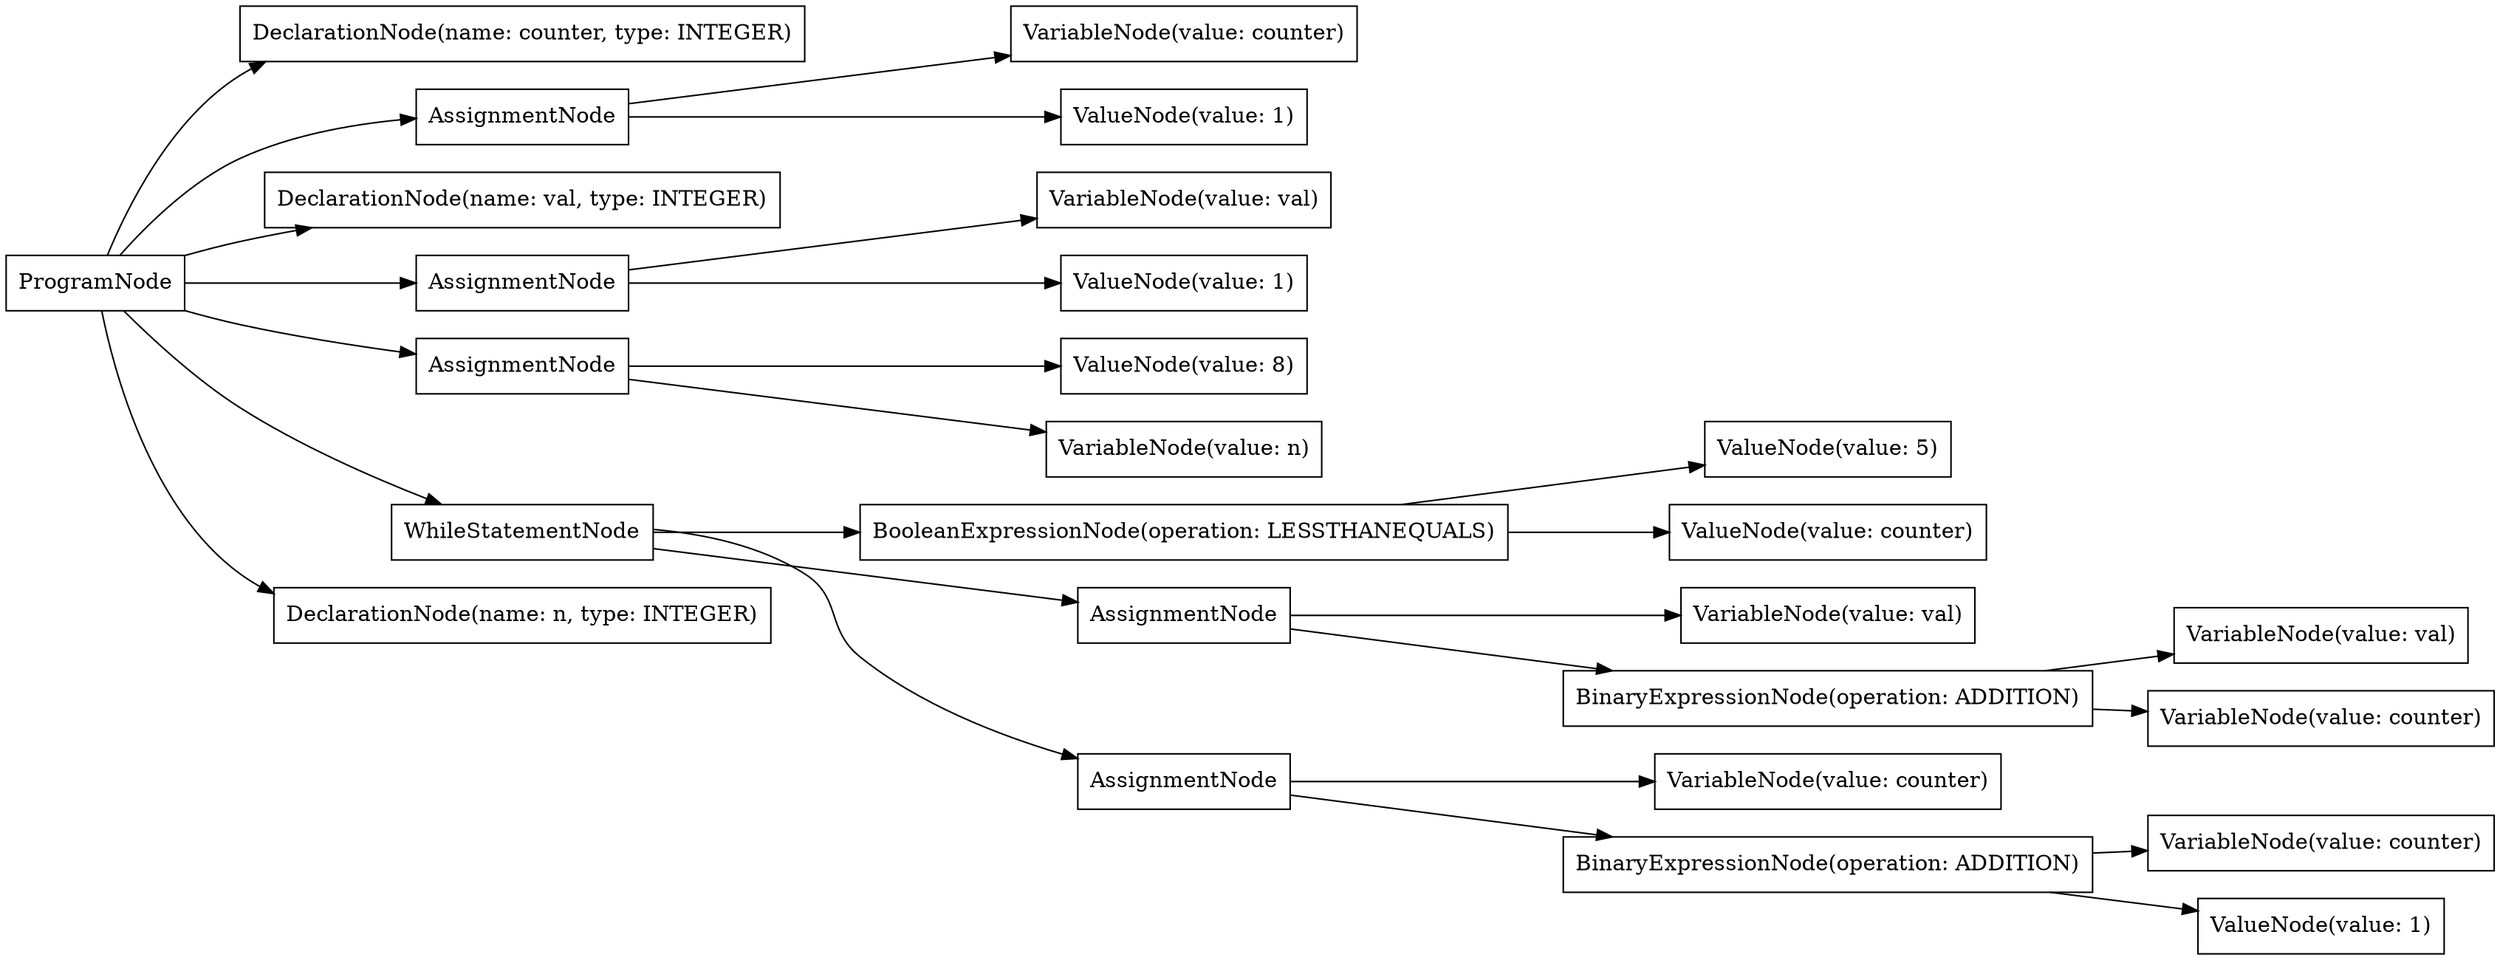digraph G {
rankdir=LR
"f780951c-36a0-41c2-a02a-29e79add90ae" [label="ValueNode(value: 5)" shape="box"];
"545aef54-21bd-4ade-bb91-00bae7cd7f0a" [label="VariableNode(value: val)" shape="box"];
"0c5cba87-d37a-459b-aaf0-c27a24651a50" [label="VariableNode(value: val)" shape="box"];
"c78d5a6d-a496-42a5-9289-59c6960a3b90" [label="ValueNode(value: 1)" shape="box"];
"8685633a-37cf-43c3-87bd-11dd3acab81e" [label="DeclarationNode(name: counter, type: INTEGER)" shape="box"];
"62d59c29-ebca-4318-9f96-68c61915ad63" [label="AssignmentNode" shape="box"];
"2f6e39c3-ea99-4b55-a2ea-b81a25d73f8a" [label="VariableNode(value: counter)" shape="box"];
"c6c6ac7f-b51b-496c-a910-ab948af97c23" [label="VariableNode(value: counter)" shape="box"];
"b9070f4e-c5f9-43ec-998c-19e8c149c2e6" [label="VariableNode(value: counter)" shape="box"];
"f8bc645f-fadd-4321-aac8-51fce8567b9d" [label="BinaryExpressionNode(operation: ADDITION)" shape="box"];
"2fb8ecee-4b78-427b-8e26-248224de974c" [label="DeclarationNode(name: val, type: INTEGER)" shape="box"];
"3300b806-6d74-4e6e-ab98-602b8beaa6e6" [label="ValueNode(value: 1)" shape="box"];
"3b809f38-b716-414b-9683-18c6093a27be" [label="AssignmentNode" shape="box"];
"b2159f06-70ff-4152-a23a-a8b918df0604" [label="ValueNode(value: 8)" shape="box"];
"8f2d3bf6-ee2b-44bd-b4f7-e7ae03bffbc1" [label="BooleanExpressionNode(operation: LESSTHANEQUALS)" shape="box"];
"201bb855-d890-4aff-9a83-a93ebfa92e5b" [label="VariableNode(value: val)" shape="box"];
"b5434d12-b315-4698-9198-5345354078b1" [label="ProgramNode" shape="box"];
"4147aa55-38e0-47bb-ac3b-f2da06c860d0" [label="VariableNode(value: counter)" shape="box"];
"7317992c-6127-4b3f-8471-e035152068b5" [label="AssignmentNode" shape="box"];
"2c7eda34-4dd0-4a88-a7f2-f2c9ed904eca" [label="VariableNode(value: n)" shape="box"];
"60ae2045-4525-420b-8735-849ea556ac4b" [label="ValueNode(value: 1)" shape="box"];
"c401440a-1cfe-43c5-a094-9b4464467553" [label="AssignmentNode" shape="box"];
"aab3af41-5de8-4fde-988c-3a7c3a4e778f" [label="AssignmentNode" shape="box"];
"da3b732d-46c6-4f44-b1ee-f392c50ce31d" [label="ValueNode(value: counter)" shape="box"];
"622244b5-b326-41c7-a211-e734c69c0a33" [label="WhileStatementNode" shape="box"];
"b67133ec-7a9c-4617-ae04-3065010b5f41" [label="BinaryExpressionNode(operation: ADDITION)" shape="box"];
"97f3ce93-60a3-4443-ac03-6437269ba210" [label="DeclarationNode(name: n, type: INTEGER)" shape="box"];
"b5434d12-b315-4698-9198-5345354078b1" -> "97f3ce93-60a3-4443-ac03-6437269ba210";
"b5434d12-b315-4698-9198-5345354078b1" -> "2fb8ecee-4b78-427b-8e26-248224de974c";
"b5434d12-b315-4698-9198-5345354078b1" -> "8685633a-37cf-43c3-87bd-11dd3acab81e";
"b5434d12-b315-4698-9198-5345354078b1" -> "7317992c-6127-4b3f-8471-e035152068b5";
"7317992c-6127-4b3f-8471-e035152068b5" -> "2c7eda34-4dd0-4a88-a7f2-f2c9ed904eca";
"7317992c-6127-4b3f-8471-e035152068b5" -> "b2159f06-70ff-4152-a23a-a8b918df0604";
"b5434d12-b315-4698-9198-5345354078b1" -> "3b809f38-b716-414b-9683-18c6093a27be";
"3b809f38-b716-414b-9683-18c6093a27be" -> "0c5cba87-d37a-459b-aaf0-c27a24651a50";
"3b809f38-b716-414b-9683-18c6093a27be" -> "c78d5a6d-a496-42a5-9289-59c6960a3b90";
"b5434d12-b315-4698-9198-5345354078b1" -> "62d59c29-ebca-4318-9f96-68c61915ad63";
"62d59c29-ebca-4318-9f96-68c61915ad63" -> "2f6e39c3-ea99-4b55-a2ea-b81a25d73f8a";
"62d59c29-ebca-4318-9f96-68c61915ad63" -> "3300b806-6d74-4e6e-ab98-602b8beaa6e6";
"b5434d12-b315-4698-9198-5345354078b1" -> "622244b5-b326-41c7-a211-e734c69c0a33";
"622244b5-b326-41c7-a211-e734c69c0a33" -> "8f2d3bf6-ee2b-44bd-b4f7-e7ae03bffbc1";
"8f2d3bf6-ee2b-44bd-b4f7-e7ae03bffbc1" -> "da3b732d-46c6-4f44-b1ee-f392c50ce31d";
"8f2d3bf6-ee2b-44bd-b4f7-e7ae03bffbc1" -> "f780951c-36a0-41c2-a02a-29e79add90ae";
"622244b5-b326-41c7-a211-e734c69c0a33" -> "c401440a-1cfe-43c5-a094-9b4464467553";
"c401440a-1cfe-43c5-a094-9b4464467553" -> "201bb855-d890-4aff-9a83-a93ebfa92e5b";
"c401440a-1cfe-43c5-a094-9b4464467553" -> "b67133ec-7a9c-4617-ae04-3065010b5f41";
"b67133ec-7a9c-4617-ae04-3065010b5f41" -> "545aef54-21bd-4ade-bb91-00bae7cd7f0a";
"b67133ec-7a9c-4617-ae04-3065010b5f41" -> "b9070f4e-c5f9-43ec-998c-19e8c149c2e6";
"622244b5-b326-41c7-a211-e734c69c0a33" -> "aab3af41-5de8-4fde-988c-3a7c3a4e778f";
"aab3af41-5de8-4fde-988c-3a7c3a4e778f" -> "c6c6ac7f-b51b-496c-a910-ab948af97c23";
"aab3af41-5de8-4fde-988c-3a7c3a4e778f" -> "f8bc645f-fadd-4321-aac8-51fce8567b9d";
"f8bc645f-fadd-4321-aac8-51fce8567b9d" -> "4147aa55-38e0-47bb-ac3b-f2da06c860d0";
"f8bc645f-fadd-4321-aac8-51fce8567b9d" -> "60ae2045-4525-420b-8735-849ea556ac4b";
}